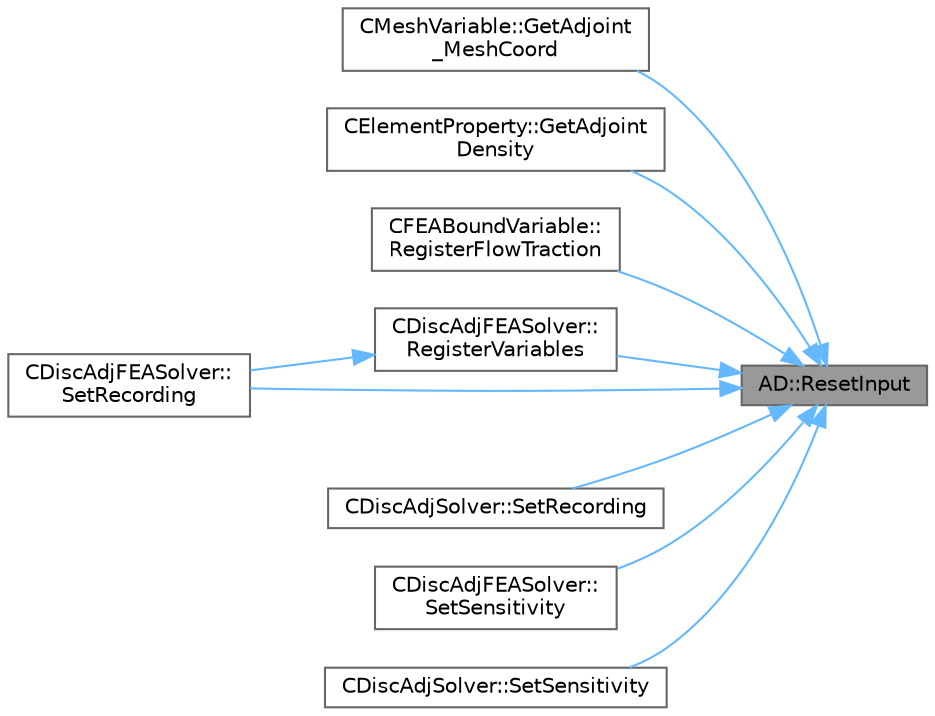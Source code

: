 digraph "AD::ResetInput"
{
 // LATEX_PDF_SIZE
  bgcolor="transparent";
  edge [fontname=Helvetica,fontsize=10,labelfontname=Helvetica,labelfontsize=10];
  node [fontname=Helvetica,fontsize=10,shape=box,height=0.2,width=0.4];
  rankdir="RL";
  Node1 [id="Node000001",label="AD::ResetInput",height=0.2,width=0.4,color="gray40", fillcolor="grey60", style="filled", fontcolor="black",tooltip="Reset the variable (set index to zero)."];
  Node1 -> Node2 [id="edge1_Node000001_Node000002",dir="back",color="steelblue1",style="solid",tooltip=" "];
  Node2 [id="Node000002",label="CMeshVariable::GetAdjoint\l_MeshCoord",height=0.2,width=0.4,color="grey40", fillcolor="white", style="filled",URL="$classCMeshVariable.html#ac4b1f4b687e7c470d13998e9d302c2c6",tooltip="Recover the value of the adjoint of the mesh coordinates."];
  Node1 -> Node3 [id="edge2_Node000001_Node000003",dir="back",color="steelblue1",style="solid",tooltip=" "];
  Node3 [id="Node000003",label="CElementProperty::GetAdjoint\lDensity",height=0.2,width=0.4,color="grey40", fillcolor="white", style="filled",URL="$classCElementProperty.html#a63ce1efae3714d9c1f699a1f32b40479",tooltip="Extract the derivative of the Design density."];
  Node1 -> Node4 [id="edge3_Node000001_Node000004",dir="back",color="steelblue1",style="solid",tooltip=" "];
  Node4 [id="Node000004",label="CFEABoundVariable::\lRegisterFlowTraction",height=0.2,width=0.4,color="grey40", fillcolor="white", style="filled",URL="$classCFEABoundVariable.html#a3640c9c6e689c9e0697644b4abca0dde",tooltip="Register the flow tractions as input variable."];
  Node1 -> Node5 [id="edge4_Node000001_Node000005",dir="back",color="steelblue1",style="solid",tooltip=" "];
  Node5 [id="Node000005",label="CDiscAdjFEASolver::\lRegisterVariables",height=0.2,width=0.4,color="grey40", fillcolor="white", style="filled",URL="$classCDiscAdjFEASolver.html#a408757f23c8df6ad6a933589d4ad90de",tooltip="A virtual member."];
  Node5 -> Node6 [id="edge5_Node000005_Node000006",dir="back",color="steelblue1",style="solid",tooltip=" "];
  Node6 [id="Node000006",label="CDiscAdjFEASolver::\lSetRecording",height=0.2,width=0.4,color="grey40", fillcolor="white", style="filled",URL="$classCDiscAdjFEASolver.html#af6f6154052ec13caf87066b1abd82617",tooltip="Prepare the solver for a new recording."];
  Node1 -> Node6 [id="edge6_Node000001_Node000006",dir="back",color="steelblue1",style="solid",tooltip=" "];
  Node1 -> Node7 [id="edge7_Node000001_Node000007",dir="back",color="steelblue1",style="solid",tooltip=" "];
  Node7 [id="Node000007",label="CDiscAdjSolver::SetRecording",height=0.2,width=0.4,color="grey40", fillcolor="white", style="filled",URL="$classCDiscAdjSolver.html#a96dd62e6656d620a13859ecbc5ac963e",tooltip="Prepare the solver for a new recording."];
  Node1 -> Node8 [id="edge8_Node000001_Node000008",dir="back",color="steelblue1",style="solid",tooltip=" "];
  Node8 [id="Node000008",label="CDiscAdjFEASolver::\lSetSensitivity",height=0.2,width=0.4,color="grey40", fillcolor="white", style="filled",URL="$classCDiscAdjFEASolver.html#a834a6946d2ecd5009b8032e668ef22d6",tooltip="Extract and set the geometrical sensitivity."];
  Node1 -> Node9 [id="edge9_Node000001_Node000009",dir="back",color="steelblue1",style="solid",tooltip=" "];
  Node9 [id="Node000009",label="CDiscAdjSolver::SetSensitivity",height=0.2,width=0.4,color="grey40", fillcolor="white", style="filled",URL="$classCDiscAdjSolver.html#a21a12c16fae44dfa916e27cf3a938b31",tooltip="Extract and set the geometrical sensitivity."];
}
